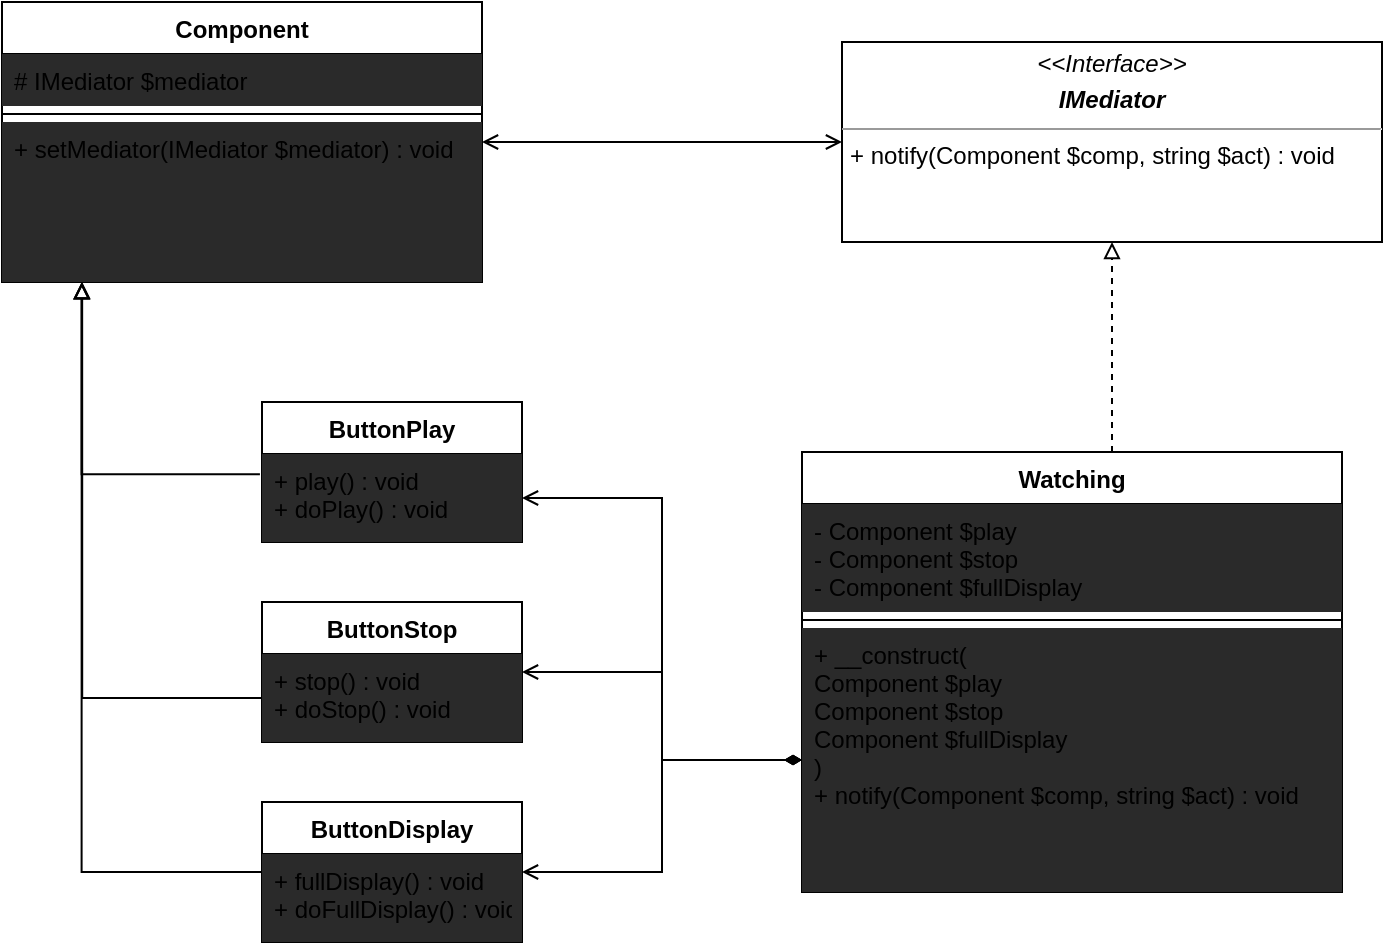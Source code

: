 <mxfile version="13.9.9" type="device"><diagram id="LQ8OazOsj49hA4UPeaLo" name="Страница 1"><mxGraphModel dx="1024" dy="592" grid="1" gridSize="10" guides="1" tooltips="1" connect="1" arrows="1" fold="1" page="1" pageScale="1" pageWidth="827" pageHeight="1169" math="0" shadow="0"><root><mxCell id="0"/><mxCell id="1" parent="0"/><mxCell id="uKuIBWMw5PBv42QDc_JH-1" value="Component" style="swimlane;fontStyle=1;align=center;verticalAlign=top;childLayout=stackLayout;horizontal=1;startSize=26;horizontalStack=0;resizeParent=1;resizeParentMax=0;resizeLast=0;collapsible=1;marginBottom=0;" parent="1" vertex="1"><mxGeometry x="30" y="40" width="240" height="140" as="geometry"/></mxCell><mxCell id="uKuIBWMw5PBv42QDc_JH-2" value="# IMediator $mediator" style="text;strokeColor=none;align=left;verticalAlign=top;spacingLeft=4;spacingRight=4;overflow=hidden;rotatable=0;points=[[0,0.5],[1,0.5]];portConstraint=eastwest;fillColor=#2a2a2a;" parent="uKuIBWMw5PBv42QDc_JH-1" vertex="1"><mxGeometry y="26" width="240" height="26" as="geometry"/></mxCell><mxCell id="uKuIBWMw5PBv42QDc_JH-3" value="" style="line;strokeWidth=1;fillColor=none;align=left;verticalAlign=middle;spacingTop=-1;spacingLeft=3;spacingRight=3;rotatable=0;labelPosition=right;points=[];portConstraint=eastwest;" parent="uKuIBWMw5PBv42QDc_JH-1" vertex="1"><mxGeometry y="52" width="240" height="8" as="geometry"/></mxCell><mxCell id="uKuIBWMw5PBv42QDc_JH-4" value="+ setMediator(IMediator $mediator) : void" style="text;strokeColor=none;align=left;verticalAlign=top;spacingLeft=4;spacingRight=4;overflow=hidden;rotatable=0;points=[[0,0.5],[1,0.5]];portConstraint=eastwest;fillColor=#2a2a2a;" parent="uKuIBWMw5PBv42QDc_JH-1" vertex="1"><mxGeometry y="60" width="240" height="80" as="geometry"/></mxCell><mxCell id="uKuIBWMw5PBv42QDc_JH-26" style="edgeStyle=orthogonalEdgeStyle;rounded=0;orthogonalLoop=1;jettySize=auto;html=1;startArrow=open;startFill=0;endArrow=open;endFill=0;" parent="1" source="uKuIBWMw5PBv42QDc_JH-5" target="uKuIBWMw5PBv42QDc_JH-1" edge="1"><mxGeometry relative="1" as="geometry"/></mxCell><mxCell id="uKuIBWMw5PBv42QDc_JH-5" value="&lt;p style=&quot;margin: 0px ; margin-top: 4px ; text-align: center&quot;&gt;&lt;i&gt;&amp;lt;&amp;lt;Interface&amp;gt;&amp;gt;&lt;/i&gt;&lt;br&gt;&lt;/p&gt;&lt;p style=&quot;margin: 0px ; margin-top: 4px ; text-align: center&quot;&gt;&lt;i&gt;&lt;b&gt;IMediator&lt;/b&gt;&lt;/i&gt;&lt;/p&gt;&lt;hr size=&quot;1&quot;&gt;&lt;p style=&quot;margin: 0px ; margin-left: 4px&quot;&gt;+ notify(Component $comp, string $act) : void&lt;/p&gt;" style="verticalAlign=top;align=left;overflow=fill;fontSize=12;fontFamily=Helvetica;html=1;" parent="1" vertex="1"><mxGeometry x="450" y="60" width="270" height="100" as="geometry"/></mxCell><mxCell id="uKuIBWMw5PBv42QDc_JH-25" style="edgeStyle=orthogonalEdgeStyle;rounded=0;orthogonalLoop=1;jettySize=auto;html=1;startArrow=none;startFill=0;endArrow=block;endFill=0;dashed=1;" parent="1" source="uKuIBWMw5PBv42QDc_JH-6" target="uKuIBWMw5PBv42QDc_JH-5" edge="1"><mxGeometry relative="1" as="geometry"><mxPoint x="585" y="160" as="targetPoint"/><Array as="points"><mxPoint x="585" y="240"/><mxPoint x="585" y="240"/></Array></mxGeometry></mxCell><mxCell id="uKuIBWMw5PBv42QDc_JH-6" value="Watching" style="swimlane;fontStyle=1;align=center;verticalAlign=top;childLayout=stackLayout;horizontal=1;startSize=26;horizontalStack=0;resizeParent=1;resizeParentMax=0;resizeLast=0;collapsible=1;marginBottom=0;" parent="1" vertex="1"><mxGeometry x="430" y="265" width="270" height="220" as="geometry"/></mxCell><mxCell id="uKuIBWMw5PBv42QDc_JH-7" value="- Component $play&#10;- Component $stop&#10;- Component $fullDisplay" style="text;strokeColor=none;align=left;verticalAlign=top;spacingLeft=4;spacingRight=4;overflow=hidden;rotatable=0;points=[[0,0.5],[1,0.5]];portConstraint=eastwest;fillColor=#2a2a2a;" parent="uKuIBWMw5PBv42QDc_JH-6" vertex="1"><mxGeometry y="26" width="270" height="54" as="geometry"/></mxCell><mxCell id="uKuIBWMw5PBv42QDc_JH-8" value="" style="line;strokeWidth=1;fillColor=none;align=left;verticalAlign=middle;spacingTop=-1;spacingLeft=3;spacingRight=3;rotatable=0;labelPosition=right;points=[];portConstraint=eastwest;" parent="uKuIBWMw5PBv42QDc_JH-6" vertex="1"><mxGeometry y="80" width="270" height="8" as="geometry"/></mxCell><mxCell id="uKuIBWMw5PBv42QDc_JH-9" value="+ __construct(&#10;Component $play&#10;Component $stop&#10;Component $fullDisplay&#10;)&#10;+ notify(Component $comp, string $act) : void" style="text;strokeColor=none;align=left;verticalAlign=top;spacingLeft=4;spacingRight=4;overflow=hidden;rotatable=0;points=[[0,0.5],[1,0.5]];portConstraint=eastwest;fillColor=#2a2a2a;" parent="uKuIBWMw5PBv42QDc_JH-6" vertex="1"><mxGeometry y="88" width="270" height="132" as="geometry"/></mxCell><mxCell id="PfMvUcFq_OM1U1FZ0jGA-4" style="edgeStyle=orthogonalEdgeStyle;rounded=0;orthogonalLoop=1;jettySize=auto;html=1;entryX=0.166;entryY=1.002;entryDx=0;entryDy=0;entryPerimeter=0;endArrow=block;endFill=0;exitX=-0.008;exitY=0.23;exitDx=0;exitDy=0;exitPerimeter=0;" parent="1" source="uKuIBWMw5PBv42QDc_JH-13" target="uKuIBWMw5PBv42QDc_JH-4" edge="1"><mxGeometry relative="1" as="geometry"/></mxCell><mxCell id="uKuIBWMw5PBv42QDc_JH-10" value="ButtonPlay" style="swimlane;fontStyle=1;align=center;verticalAlign=top;childLayout=stackLayout;horizontal=1;startSize=26;horizontalStack=0;resizeParent=1;resizeParentMax=0;resizeLast=0;collapsible=1;marginBottom=0;" parent="1" vertex="1"><mxGeometry x="160" y="240" width="130" height="70" as="geometry"/></mxCell><mxCell id="uKuIBWMw5PBv42QDc_JH-13" value="+ play() : void&#10;+ doPlay() : void" style="text;strokeColor=none;align=left;verticalAlign=top;spacingLeft=4;spacingRight=4;overflow=hidden;rotatable=0;points=[[0,0.5],[1,0.5]];portConstraint=eastwest;fillColor=#2a2a2a;" parent="uKuIBWMw5PBv42QDc_JH-10" vertex="1"><mxGeometry y="26" width="130" height="44" as="geometry"/></mxCell><mxCell id="uKuIBWMw5PBv42QDc_JH-22" style="edgeStyle=orthogonalEdgeStyle;rounded=0;orthogonalLoop=1;jettySize=auto;html=1;entryX=0;entryY=0.5;entryDx=0;entryDy=0;startArrow=open;startFill=0;endArrow=diamondThin;endFill=1;" parent="1" source="uKuIBWMw5PBv42QDc_JH-14" target="uKuIBWMw5PBv42QDc_JH-9" edge="1"><mxGeometry relative="1" as="geometry"><Array as="points"><mxPoint x="360" y="375"/><mxPoint x="360" y="419"/></Array></mxGeometry></mxCell><mxCell id="uKuIBWMw5PBv42QDc_JH-14" value="ButtonStop" style="swimlane;fontStyle=1;align=center;verticalAlign=top;childLayout=stackLayout;horizontal=1;startSize=26;horizontalStack=0;resizeParent=1;resizeParentMax=0;resizeLast=0;collapsible=1;marginBottom=0;" parent="1" vertex="1"><mxGeometry x="160" y="340" width="130" height="70" as="geometry"/></mxCell><mxCell id="uKuIBWMw5PBv42QDc_JH-15" value="+ stop() : void&#10;+ doStop() : void" style="text;strokeColor=none;align=left;verticalAlign=top;spacingLeft=4;spacingRight=4;overflow=hidden;rotatable=0;points=[[0,0.5],[1,0.5]];portConstraint=eastwest;fillColor=#2a2a2a;" parent="uKuIBWMw5PBv42QDc_JH-14" vertex="1"><mxGeometry y="26" width="130" height="44" as="geometry"/></mxCell><mxCell id="uKuIBWMw5PBv42QDc_JH-24" style="edgeStyle=orthogonalEdgeStyle;rounded=0;orthogonalLoop=1;jettySize=auto;html=1;entryX=0;entryY=0.5;entryDx=0;entryDy=0;startArrow=open;startFill=0;endArrow=diamondThin;endFill=1;" parent="1" source="uKuIBWMw5PBv42QDc_JH-16" target="uKuIBWMw5PBv42QDc_JH-9" edge="1"><mxGeometry relative="1" as="geometry"/></mxCell><mxCell id="PfMvUcFq_OM1U1FZ0jGA-2" style="edgeStyle=orthogonalEdgeStyle;rounded=0;orthogonalLoop=1;jettySize=auto;html=1;entryX=0.166;entryY=1.002;entryDx=0;entryDy=0;entryPerimeter=0;endArrow=block;endFill=0;" parent="1" source="uKuIBWMw5PBv42QDc_JH-16" target="uKuIBWMw5PBv42QDc_JH-4" edge="1"><mxGeometry relative="1" as="geometry"><Array as="points"><mxPoint x="70" y="475"/></Array></mxGeometry></mxCell><mxCell id="uKuIBWMw5PBv42QDc_JH-16" value="ButtonDisplay" style="swimlane;fontStyle=1;align=center;verticalAlign=top;childLayout=stackLayout;horizontal=1;startSize=26;horizontalStack=0;resizeParent=1;resizeParentMax=0;resizeLast=0;collapsible=1;marginBottom=0;" parent="1" vertex="1"><mxGeometry x="160" y="440" width="130" height="70" as="geometry"/></mxCell><mxCell id="uKuIBWMw5PBv42QDc_JH-17" value="+ fullDisplay() : void&#10;+ doFullDisplay() : void" style="text;strokeColor=none;align=left;verticalAlign=top;spacingLeft=4;spacingRight=4;overflow=hidden;rotatable=0;points=[[0,0.5],[1,0.5]];portConstraint=eastwest;fillColor=#2a2a2a;" parent="uKuIBWMw5PBv42QDc_JH-16" vertex="1"><mxGeometry y="26" width="130" height="44" as="geometry"/></mxCell><mxCell id="uKuIBWMw5PBv42QDc_JH-21" style="edgeStyle=orthogonalEdgeStyle;rounded=0;orthogonalLoop=1;jettySize=auto;html=1;entryX=0;entryY=0.5;entryDx=0;entryDy=0;endArrow=diamondThin;endFill=1;startArrow=open;startFill=0;" parent="1" source="uKuIBWMw5PBv42QDc_JH-13" target="uKuIBWMw5PBv42QDc_JH-9" edge="1"><mxGeometry relative="1" as="geometry"/></mxCell><mxCell id="PfMvUcFq_OM1U1FZ0jGA-3" style="edgeStyle=orthogonalEdgeStyle;rounded=0;orthogonalLoop=1;jettySize=auto;html=1;entryX=0.167;entryY=1;entryDx=0;entryDy=0;entryPerimeter=0;endArrow=block;endFill=0;" parent="1" source="uKuIBWMw5PBv42QDc_JH-15" target="uKuIBWMw5PBv42QDc_JH-4" edge="1"><mxGeometry relative="1" as="geometry"/></mxCell></root></mxGraphModel></diagram></mxfile>